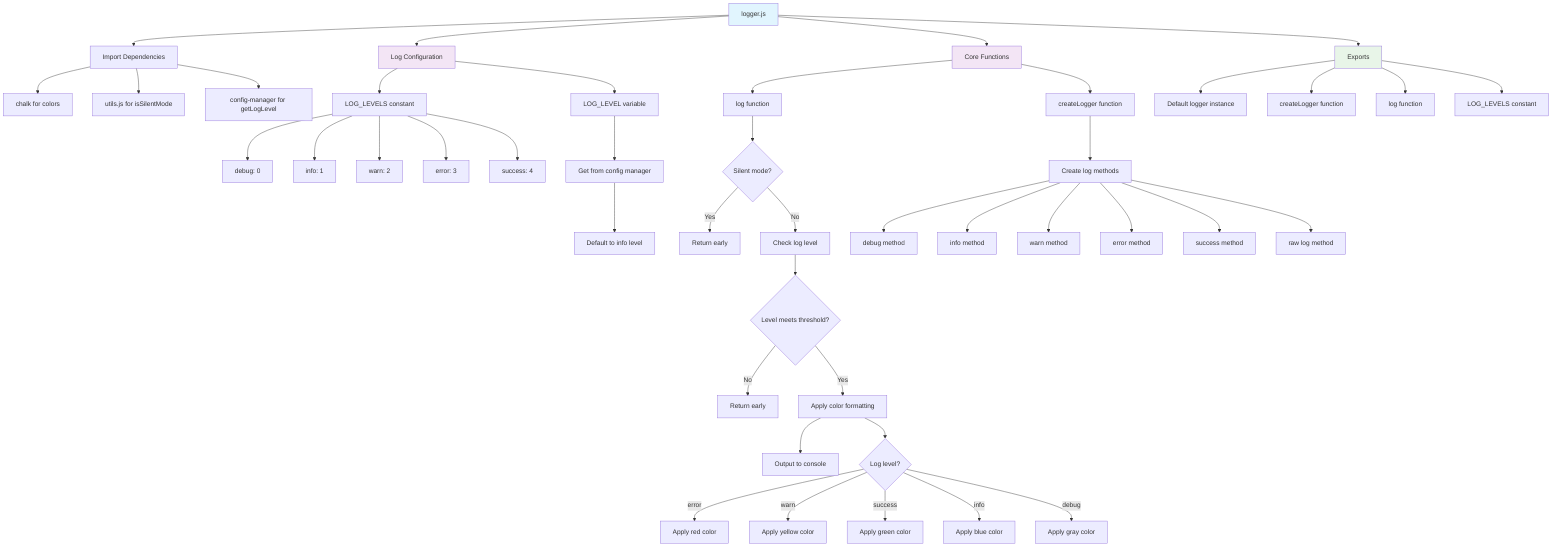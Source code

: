 graph TD
    A[logger.js] --> B[Import Dependencies]
    A --> C[Log Configuration]
    A --> D[Core Functions]
    A --> E[Exports]
    
    B --> F[chalk for colors]
    B --> G[utils.js for isSilentMode]
    B --> H[config-manager for getLogLevel]
    
    C --> I[LOG_LEVELS constant]
    C --> J[LOG_LEVEL variable]
    
    I --> K[debug: 0]
    I --> L[info: 1]
    I --> M[warn: 2]
    I --> N[error: 3]
    I --> O[success: 4]
    
    J --> P[Get from config manager]
    P --> Q[Default to info level]
    
    D --> R[log function]
    D --> S[createLogger function]
    
    R --> T{Silent mode?}
    T -->|Yes| U[Return early]
    T -->|No| V[Check log level]
    V --> W{Level meets threshold?}
    W -->|No| X[Return early]
    W -->|Yes| Y[Apply color formatting]
    Y --> Z[Output to console]
    
    S --> AA[Create log methods]
    AA --> BB[debug method]
    AA --> CC[info method]
    AA --> DD[warn method]
    AA --> EE[error method]
    AA --> FF[success method]
    AA --> GG[raw log method]
    
    Y --> HH{Log level?}
    HH -->|error| II[Apply red color]
    HH -->|warn| JJ[Apply yellow color]
    HH -->|success| KK[Apply green color]
    HH -->|info| LL[Apply blue color]
    HH -->|debug| MM[Apply gray color]
    
    E --> NN[Default logger instance]
    E --> OO[createLogger function]
    E --> PP[log function]
    E --> QQ[LOG_LEVELS constant]
    
    style A fill:#e1f5fe
    style C fill:#f3e5f5
    style D fill:#f3e5f5
    style E fill:#e8f5e8